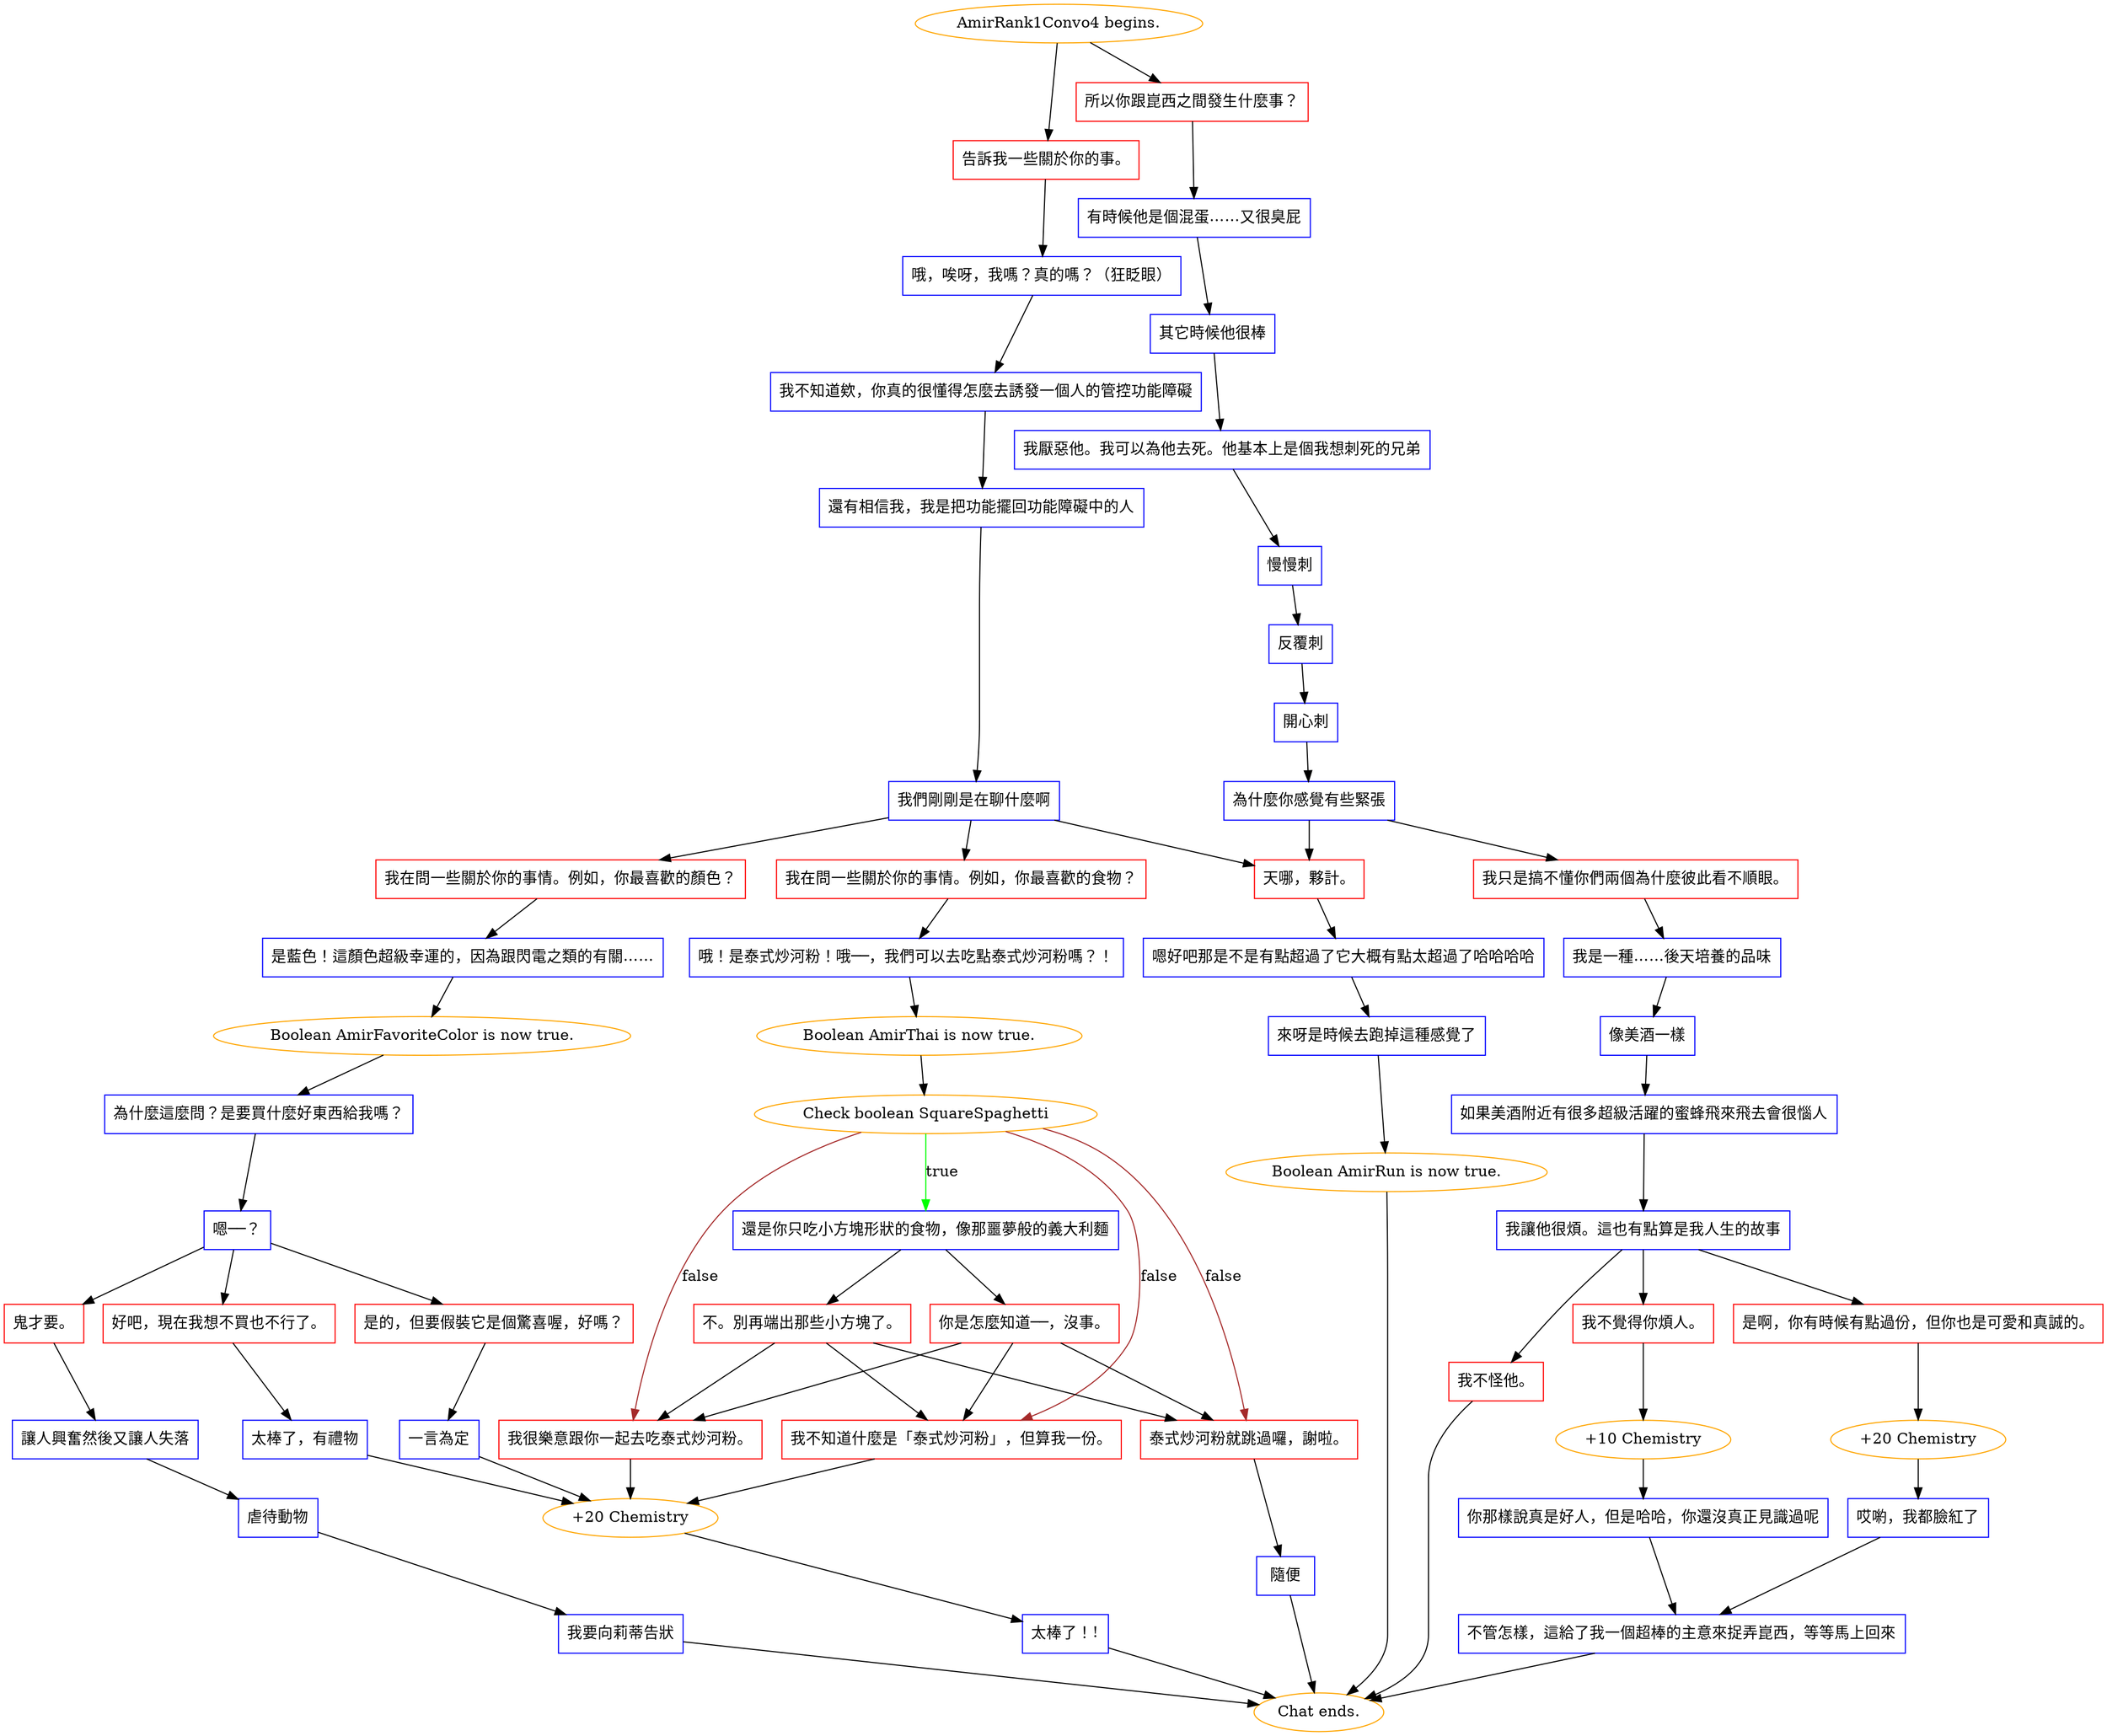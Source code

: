 digraph {
	"AmirRank1Convo4 begins." [color=orange];
		"AmirRank1Convo4 begins." -> j3061199221;
		"AmirRank1Convo4 begins." -> j639171514;
	j3061199221 [label="所以你跟崑西之間發生什麼事？",shape=box,color=red];
		j3061199221 -> j1176704748;
	j639171514 [label="告訴我一些關於你的事。",shape=box,color=red];
		j639171514 -> j316640718;
	j1176704748 [label="有時候他是個混蛋……又很臭屁",shape=box,color=blue];
		j1176704748 -> j974561976;
	j316640718 [label="哦，唉呀，我嗎？真的嗎？（狂眨眼）",shape=box,color=blue];
		j316640718 -> j514488257;
	j974561976 [label="其它時候他很棒",shape=box,color=blue];
		j974561976 -> j593475005;
	j514488257 [label="我不知道欸，你真的很懂得怎麼去誘發一個人的管控功能障礙",shape=box,color=blue];
		j514488257 -> j1854759962;
	j593475005 [label="我厭惡他。我可以為他去死。他基本上是個我想刺死的兄弟",shape=box,color=blue];
		j593475005 -> j3759762570;
	j1854759962 [label="還有相信我，我是把功能擺回功能障礙中的人",shape=box,color=blue];
		j1854759962 -> j3688813409;
	j3759762570 [label="慢慢刺",shape=box,color=blue];
		j3759762570 -> j4042686149;
	j3688813409 [label="我們剛剛是在聊什麼啊",shape=box,color=blue];
		j3688813409 -> j2074261979;
		j3688813409 -> j1685508734;
		j3688813409 -> j3543313002;
	j4042686149 [label="反覆刺",shape=box,color=blue];
		j4042686149 -> j1518011649;
	j2074261979 [label="天哪，夥計。",shape=box,color=red];
		j2074261979 -> j544136117;
	j1685508734 [label="我在問一些關於你的事情。例如，你最喜歡的食物？",shape=box,color=red];
		j1685508734 -> j3851088594;
	j3543313002 [label="我在問一些關於你的事情。例如，你最喜歡的顏色？",shape=box,color=red];
		j3543313002 -> j1243151996;
	j1518011649 [label="開心刺",shape=box,color=blue];
		j1518011649 -> j3455092748;
	j544136117 [label="嗯好吧那是不是有點超過了它大概有點太超過了哈哈哈哈",shape=box,color=blue];
		j544136117 -> j1961264448;
	j3851088594 [label="哦！是泰式炒河粉！哦──，我們可以去吃點泰式炒河粉嗎？！",shape=box,color=blue];
		j3851088594 -> j1051665310;
	j1243151996 [label="是藍色！這顏色超級幸運的，因為跟閃電之類的有關……",shape=box,color=blue];
		j1243151996 -> j314671573;
	j3455092748 [label="為什麼你感覺有些緊張",shape=box,color=blue];
		j3455092748 -> j1231670797;
		j3455092748 -> j2074261979;
	j1961264448 [label="來呀是時候去跑掉這種感覺了",shape=box,color=blue];
		j1961264448 -> j1426220801;
	j1051665310 [label="Boolean AmirThai is now true.",color=orange];
		j1051665310 -> j1549996540;
	j314671573 [label="Boolean AmirFavoriteColor is now true.",color=orange];
		j314671573 -> j358258114;
	j1231670797 [label="我只是搞不懂你們兩個為什麼彼此看不順眼。",shape=box,color=red];
		j1231670797 -> j250970357;
	j1426220801 [label="Boolean AmirRun is now true.",color=orange];
		j1426220801 -> "Chat ends.";
	j1549996540 [label="Check boolean SquareSpaghetti",color=orange];
		j1549996540 -> j1373228224 [label=true,color=green];
		j1549996540 -> j336261196 [label=false,color=brown];
		j1549996540 -> j2904518618 [label=false,color=brown];
		j1549996540 -> j3476542440 [label=false,color=brown];
	j358258114 [label="為什麼這麼問？是要買什麼好東西給我嗎？",shape=box,color=blue];
		j358258114 -> j2250017790;
	j250970357 [label="我是一種……後天培養的品味",shape=box,color=blue];
		j250970357 -> j3481797451;
	"Chat ends." [color=orange];
	j1373228224 [label="還是你只吃小方塊形狀的食物，像那噩夢般的義大利麵",shape=box,color=blue];
		j1373228224 -> j3352525241;
		j1373228224 -> j3497872864;
	j336261196 [label="泰式炒河粉就跳過囉，謝啦。",shape=box,color=red];
		j336261196 -> j2210250962;
	j2904518618 [label="我不知道什麼是「泰式炒河粉」，但算我一份。",shape=box,color=red];
		j2904518618 -> j2549787108;
	j3476542440 [label="我很樂意跟你一起去吃泰式炒河粉。",shape=box,color=red];
		j3476542440 -> j2549787108;
	j2250017790 [label="嗯──？",shape=box,color=blue];
		j2250017790 -> j232846402;
		j2250017790 -> j2896810635;
		j2250017790 -> j2991267395;
	j3481797451 [label="像美酒一樣",shape=box,color=blue];
		j3481797451 -> j2985059877;
	j3352525241 [label="不。別再端出那些小方塊了。",shape=box,color=red];
		j3352525241 -> j336261196;
		j3352525241 -> j2904518618;
		j3352525241 -> j3476542440;
	j3497872864 [label="你是怎麼知道──，沒事。",shape=box,color=red];
		j3497872864 -> j336261196;
		j3497872864 -> j2904518618;
		j3497872864 -> j3476542440;
	j2210250962 [label="隨便",shape=box,color=blue];
		j2210250962 -> "Chat ends.";
	j2549787108 [label="+20 Chemistry",color=orange];
		j2549787108 -> j1298632918;
	j232846402 [label="好吧，現在我想不買也不行了。",shape=box,color=red];
		j232846402 -> j15567992;
	j2896810635 [label="是的，但要假裝它是個驚喜喔，好嗎？",shape=box,color=red];
		j2896810635 -> j1586852951;
	j2991267395 [label="鬼才要。",shape=box,color=red];
		j2991267395 -> j65783373;
	j2985059877 [label="如果美酒附近有很多超級活躍的蜜蜂飛來飛去會很惱人",shape=box,color=blue];
		j2985059877 -> j2308199691;
	j1298632918 [label="太棒了！!",shape=box,color=blue];
		j1298632918 -> "Chat ends.";
	j15567992 [label="太棒了，有禮物",shape=box,color=blue];
		j15567992 -> j2549787108;
	j1586852951 [label="一言為定",shape=box,color=blue];
		j1586852951 -> j2549787108;
	j65783373 [label="讓人興奮然後又讓人失落",shape=box,color=blue];
		j65783373 -> j451692488;
	j2308199691 [label="我讓他很煩。這也有點算是我人生的故事",shape=box,color=blue];
		j2308199691 -> j173036933;
		j2308199691 -> j13125846;
		j2308199691 -> j2220080012;
	j451692488 [label="虐待動物",shape=box,color=blue];
		j451692488 -> j1418925599;
	j173036933 [label="是啊，你有時候有點過份，但你也是可愛和真誠的。",shape=box,color=red];
		j173036933 -> j2523545829;
	j13125846 [label="我不覺得你煩人。",shape=box,color=red];
		j13125846 -> j184806718;
	j2220080012 [label="我不怪他。",shape=box,color=red];
		j2220080012 -> "Chat ends.";
	j1418925599 [label="我要向莉蒂告狀",shape=box,color=blue];
		j1418925599 -> "Chat ends.";
	j2523545829 [label="+20 Chemistry",color=orange];
		j2523545829 -> j2526935036;
	j184806718 [label="+10 Chemistry",color=orange];
		j184806718 -> j910721290;
	j2526935036 [label="哎喲，我都臉紅了",shape=box,color=blue];
		j2526935036 -> j2414639827;
	j910721290 [label="你那樣說真是好人，但是哈哈，你還沒真正見識過呢",shape=box,color=blue];
		j910721290 -> j2414639827;
	j2414639827 [label="不管怎樣，這給了我一個超棒的主意來捉弄崑西，等等馬上回來",shape=box,color=blue];
		j2414639827 -> "Chat ends.";
}